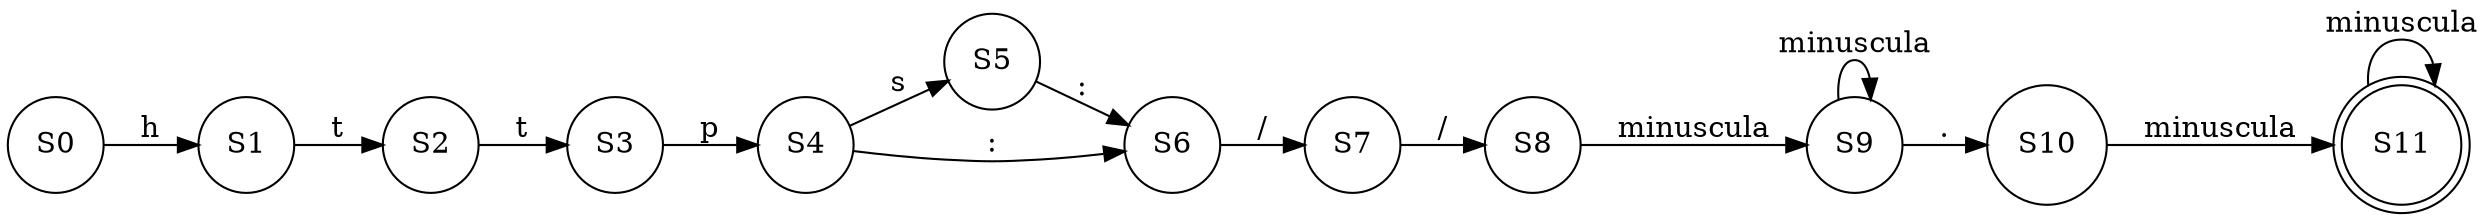 digraph AFD {
  rankdir=LR;
  node [shape = doublecircle]; S11 ;
  node [shape = circle];
  S0 -> S1 [ label = "h" ];
  S1 -> S2 [ label = "t" ];
  S2 -> S3 [ label = "t" ];
  S3 -> S4 [ label = "p" ];
  S4 -> S5 [ label = "s" ];
  S4 -> S6 [ label = ":" ];
  S5 -> S6 [ label = ":" ];
  S6 -> S7 [ label = "/" ];
  S7 -> S8 [ label = "/" ];
  S8 -> S9 [ label = "minuscula" ];
  S9 -> S9 [ label = "minuscula" ];
  S9 -> S10 [ label = "." ];
  S10 -> S11 [ label = "minuscula" ];
  S11 -> S11 [ label = "minuscula" ];
}

